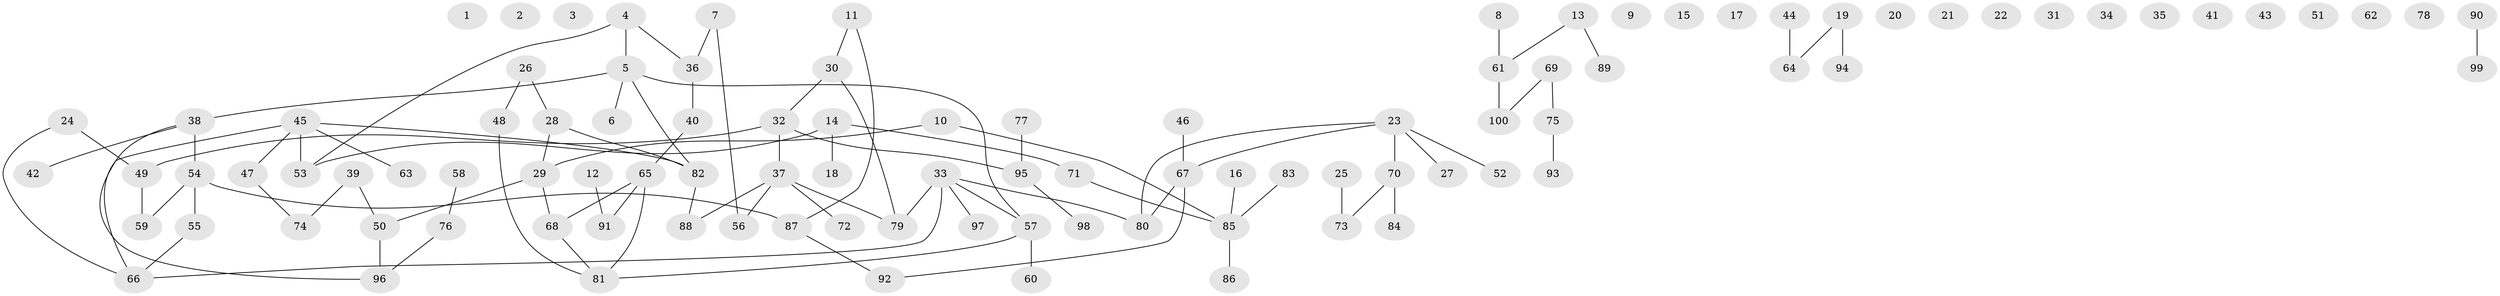 // coarse degree distribution, {0: 0.38, 1: 0.28, 4: 0.08, 6: 0.02, 3: 0.08, 2: 0.08, 5: 0.04, 7: 0.04}
// Generated by graph-tools (version 1.1) at 2025/43/03/04/25 21:43:46]
// undirected, 100 vertices, 97 edges
graph export_dot {
graph [start="1"]
  node [color=gray90,style=filled];
  1;
  2;
  3;
  4;
  5;
  6;
  7;
  8;
  9;
  10;
  11;
  12;
  13;
  14;
  15;
  16;
  17;
  18;
  19;
  20;
  21;
  22;
  23;
  24;
  25;
  26;
  27;
  28;
  29;
  30;
  31;
  32;
  33;
  34;
  35;
  36;
  37;
  38;
  39;
  40;
  41;
  42;
  43;
  44;
  45;
  46;
  47;
  48;
  49;
  50;
  51;
  52;
  53;
  54;
  55;
  56;
  57;
  58;
  59;
  60;
  61;
  62;
  63;
  64;
  65;
  66;
  67;
  68;
  69;
  70;
  71;
  72;
  73;
  74;
  75;
  76;
  77;
  78;
  79;
  80;
  81;
  82;
  83;
  84;
  85;
  86;
  87;
  88;
  89;
  90;
  91;
  92;
  93;
  94;
  95;
  96;
  97;
  98;
  99;
  100;
  4 -- 5;
  4 -- 36;
  4 -- 53;
  5 -- 6;
  5 -- 38;
  5 -- 57;
  5 -- 82;
  7 -- 36;
  7 -- 56;
  8 -- 61;
  10 -- 29;
  10 -- 85;
  11 -- 30;
  11 -- 87;
  12 -- 91;
  13 -- 61;
  13 -- 89;
  14 -- 18;
  14 -- 53;
  14 -- 71;
  16 -- 85;
  19 -- 64;
  19 -- 94;
  23 -- 27;
  23 -- 52;
  23 -- 67;
  23 -- 70;
  23 -- 80;
  24 -- 49;
  24 -- 66;
  25 -- 73;
  26 -- 28;
  26 -- 48;
  28 -- 29;
  28 -- 82;
  29 -- 50;
  29 -- 68;
  30 -- 32;
  30 -- 79;
  32 -- 37;
  32 -- 49;
  32 -- 95;
  33 -- 57;
  33 -- 66;
  33 -- 79;
  33 -- 80;
  33 -- 97;
  36 -- 40;
  37 -- 56;
  37 -- 72;
  37 -- 79;
  37 -- 88;
  38 -- 42;
  38 -- 54;
  38 -- 96;
  39 -- 50;
  39 -- 74;
  40 -- 65;
  44 -- 64;
  45 -- 47;
  45 -- 53;
  45 -- 63;
  45 -- 66;
  45 -- 82;
  46 -- 67;
  47 -- 74;
  48 -- 81;
  49 -- 59;
  50 -- 96;
  54 -- 55;
  54 -- 59;
  54 -- 87;
  55 -- 66;
  57 -- 60;
  57 -- 81;
  58 -- 76;
  61 -- 100;
  65 -- 68;
  65 -- 81;
  65 -- 91;
  67 -- 80;
  67 -- 92;
  68 -- 81;
  69 -- 75;
  69 -- 100;
  70 -- 73;
  70 -- 84;
  71 -- 85;
  75 -- 93;
  76 -- 96;
  77 -- 95;
  82 -- 88;
  83 -- 85;
  85 -- 86;
  87 -- 92;
  90 -- 99;
  95 -- 98;
}
